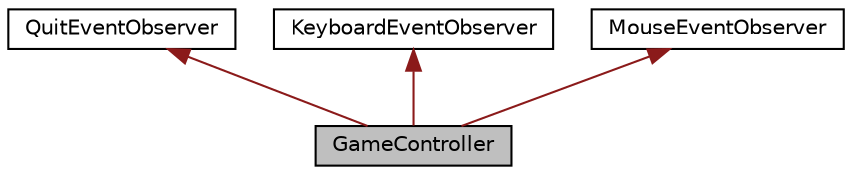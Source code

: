 digraph "GameController"
{
  edge [fontname="Helvetica",fontsize="10",labelfontname="Helvetica",labelfontsize="10"];
  node [fontname="Helvetica",fontsize="10",shape=record];
  Node4 [label="GameController",height=0.2,width=0.4,color="black", fillcolor="grey75", style="filled", fontcolor="black"];
  Node5 -> Node4 [dir="back",color="firebrick4",fontsize="10",style="solid",fontname="Helvetica"];
  Node5 [label="QuitEventObserver",height=0.2,width=0.4,color="black", fillcolor="white", style="filled",URL="$struct_quit_event_observer.html"];
  Node6 -> Node4 [dir="back",color="firebrick4",fontsize="10",style="solid",fontname="Helvetica"];
  Node6 [label="KeyboardEventObserver",height=0.2,width=0.4,color="black", fillcolor="white", style="filled",URL="$struct_keyboard_event_observer.html"];
  Node7 -> Node4 [dir="back",color="firebrick4",fontsize="10",style="solid",fontname="Helvetica"];
  Node7 [label="MouseEventObserver",height=0.2,width=0.4,color="black", fillcolor="white", style="filled",URL="$struct_mouse_event_observer.html"];
}
